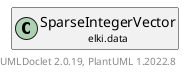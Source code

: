 @startuml
    remove .*\.(Instance|Par|Parameterizer|Factory)$
    set namespaceSeparator none
    hide empty fields
    hide empty methods

    class "<size:14>SparseIntegerVector.Factory\n<size:10>elki.data" as elki.data.SparseIntegerVector.Factory [[SparseIntegerVector.Factory.html]] {
        +newFeatureVector(A, ArrayAdapter<? extends Number, A>): SparseIntegerVector
        +newNumberVector(A, NumberArrayAdapter<?, ? super A>): SparseIntegerVector
        +newNumberVector(Int2DoubleOpenHashMap, int): SparseIntegerVector
        +getDefaultSerializer(): ByteBufferSerializer<SparseIntegerVector>
        +getRestrictionClass(): Class<? super SparseIntegerVector>
    }

    interface "<size:14>SparseNumberVector.Factory\n<size:10>elki.data" as elki.data.SparseNumberVector.Factory<SparseIntegerVector> [[SparseNumberVector.Factory.html]] {
        {abstract} +newNumberVector(Int2DoubleOpenHashMap, int): SparseIntegerVector
    }
    class "<size:14>SparseIntegerVector\n<size:10>elki.data" as elki.data.SparseIntegerVector [[SparseIntegerVector.html]]
    class "<size:14>SparseIntegerVector.Factory.Par\n<size:10>elki.data" as elki.data.SparseIntegerVector.Factory.Par [[SparseIntegerVector.Factory.Par.html]]

    elki.data.SparseNumberVector.Factory <|.. elki.data.SparseIntegerVector.Factory
    elki.data.SparseIntegerVector +-- elki.data.SparseIntegerVector.Factory
    elki.data.SparseIntegerVector.Factory +-- elki.data.SparseIntegerVector.Factory.Par

    center footer UMLDoclet 2.0.19, PlantUML 1.2022.8
@enduml
